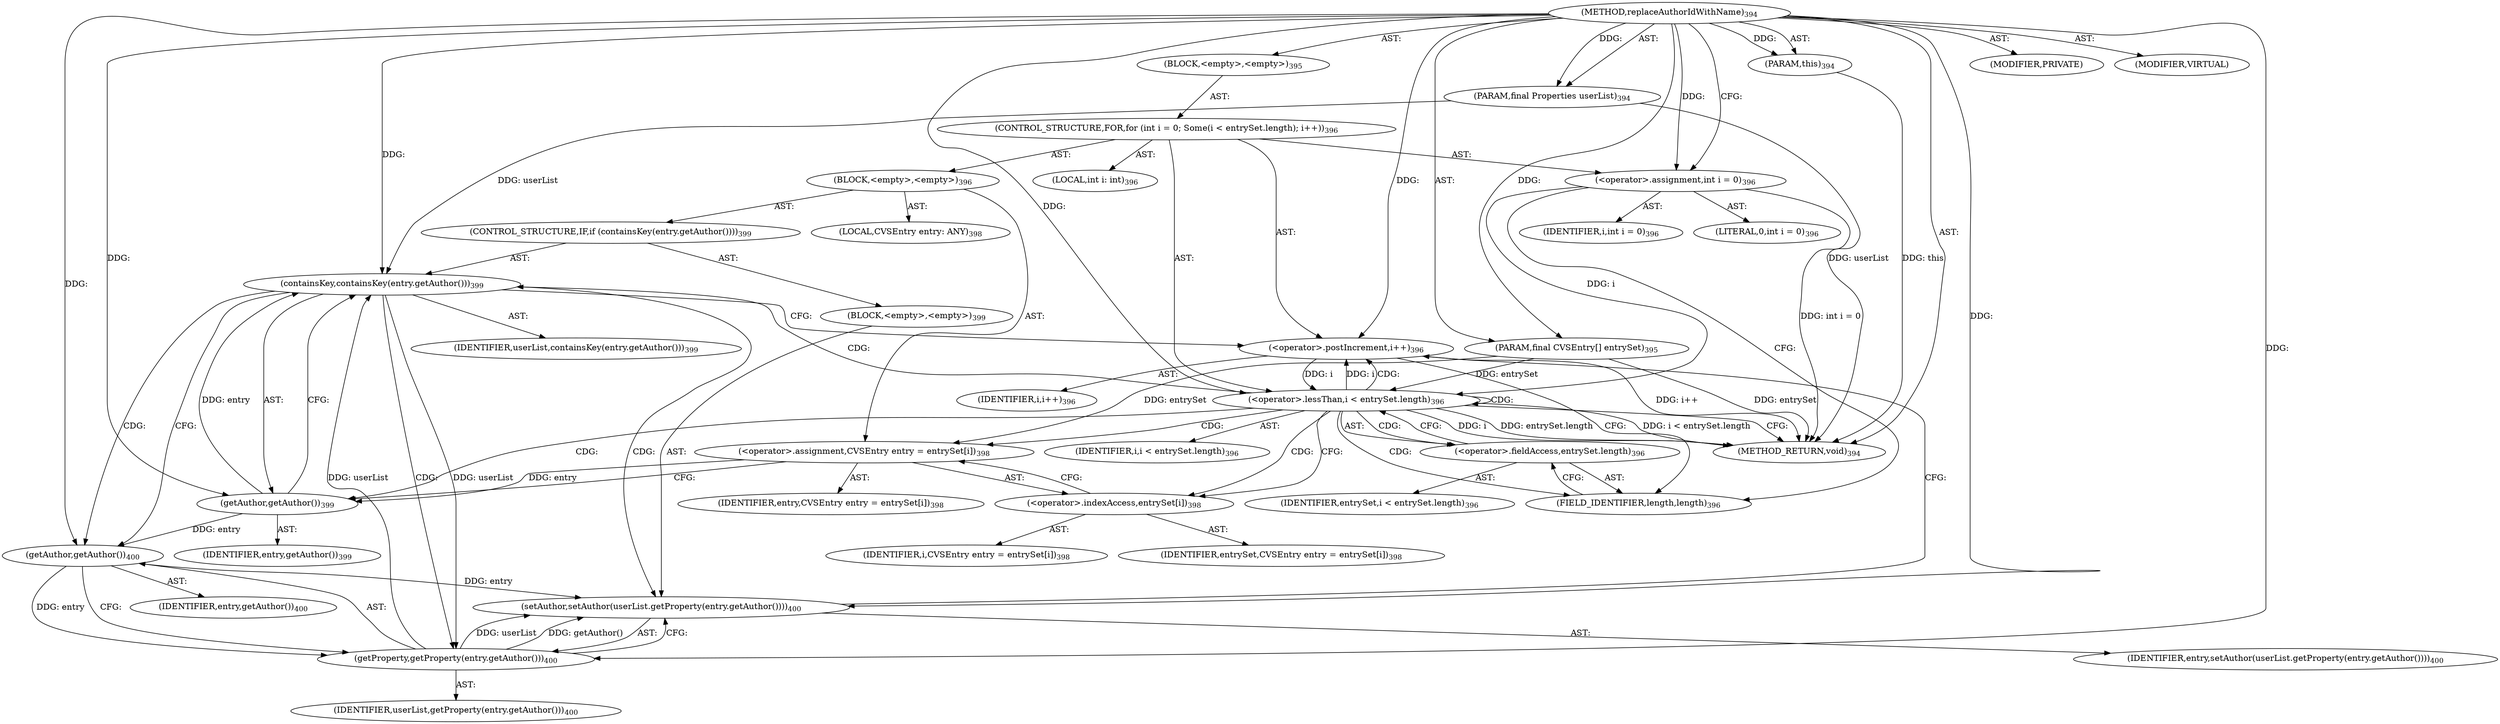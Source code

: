 digraph "replaceAuthorIdWithName" {  
"111669149708" [label = <(METHOD,replaceAuthorIdWithName)<SUB>394</SUB>> ]
"115964117015" [label = <(PARAM,this)<SUB>394</SUB>> ]
"115964117016" [label = <(PARAM,final Properties userList)<SUB>394</SUB>> ]
"115964117017" [label = <(PARAM,final CVSEntry[] entrySet)<SUB>395</SUB>> ]
"25769803817" [label = <(BLOCK,&lt;empty&gt;,&lt;empty&gt;)<SUB>395</SUB>> ]
"47244640279" [label = <(CONTROL_STRUCTURE,FOR,for (int i = 0; Some(i &lt; entrySet.length); i++))<SUB>396</SUB>> ]
"94489280548" [label = <(LOCAL,int i: int)<SUB>396</SUB>> ]
"30064771276" [label = <(&lt;operator&gt;.assignment,int i = 0)<SUB>396</SUB>> ]
"68719476911" [label = <(IDENTIFIER,i,int i = 0)<SUB>396</SUB>> ]
"90194313239" [label = <(LITERAL,0,int i = 0)<SUB>396</SUB>> ]
"30064771277" [label = <(&lt;operator&gt;.lessThan,i &lt; entrySet.length)<SUB>396</SUB>> ]
"68719476912" [label = <(IDENTIFIER,i,i &lt; entrySet.length)<SUB>396</SUB>> ]
"30064771278" [label = <(&lt;operator&gt;.fieldAccess,entrySet.length)<SUB>396</SUB>> ]
"68719476913" [label = <(IDENTIFIER,entrySet,i &lt; entrySet.length)<SUB>396</SUB>> ]
"55834574881" [label = <(FIELD_IDENTIFIER,length,length)<SUB>396</SUB>> ]
"30064771279" [label = <(&lt;operator&gt;.postIncrement,i++)<SUB>396</SUB>> ]
"68719476914" [label = <(IDENTIFIER,i,i++)<SUB>396</SUB>> ]
"25769803818" [label = <(BLOCK,&lt;empty&gt;,&lt;empty&gt;)<SUB>396</SUB>> ]
"94489280549" [label = <(LOCAL,CVSEntry entry: ANY)<SUB>398</SUB>> ]
"30064771280" [label = <(&lt;operator&gt;.assignment,CVSEntry entry = entrySet[i])<SUB>398</SUB>> ]
"68719476915" [label = <(IDENTIFIER,entry,CVSEntry entry = entrySet[i])<SUB>398</SUB>> ]
"30064771281" [label = <(&lt;operator&gt;.indexAccess,entrySet[i])<SUB>398</SUB>> ]
"68719476916" [label = <(IDENTIFIER,entrySet,CVSEntry entry = entrySet[i])<SUB>398</SUB>> ]
"68719476917" [label = <(IDENTIFIER,i,CVSEntry entry = entrySet[i])<SUB>398</SUB>> ]
"47244640280" [label = <(CONTROL_STRUCTURE,IF,if (containsKey(entry.getAuthor())))<SUB>399</SUB>> ]
"30064771282" [label = <(containsKey,containsKey(entry.getAuthor()))<SUB>399</SUB>> ]
"68719476918" [label = <(IDENTIFIER,userList,containsKey(entry.getAuthor()))<SUB>399</SUB>> ]
"30064771283" [label = <(getAuthor,getAuthor())<SUB>399</SUB>> ]
"68719476919" [label = <(IDENTIFIER,entry,getAuthor())<SUB>399</SUB>> ]
"25769803819" [label = <(BLOCK,&lt;empty&gt;,&lt;empty&gt;)<SUB>399</SUB>> ]
"30064771284" [label = <(setAuthor,setAuthor(userList.getProperty(entry.getAuthor())))<SUB>400</SUB>> ]
"68719476920" [label = <(IDENTIFIER,entry,setAuthor(userList.getProperty(entry.getAuthor())))<SUB>400</SUB>> ]
"30064771285" [label = <(getProperty,getProperty(entry.getAuthor()))<SUB>400</SUB>> ]
"68719476921" [label = <(IDENTIFIER,userList,getProperty(entry.getAuthor()))<SUB>400</SUB>> ]
"30064771286" [label = <(getAuthor,getAuthor())<SUB>400</SUB>> ]
"68719476922" [label = <(IDENTIFIER,entry,getAuthor())<SUB>400</SUB>> ]
"133143986207" [label = <(MODIFIER,PRIVATE)> ]
"133143986208" [label = <(MODIFIER,VIRTUAL)> ]
"128849018892" [label = <(METHOD_RETURN,void)<SUB>394</SUB>> ]
  "111669149708" -> "115964117015"  [ label = "AST: "] 
  "111669149708" -> "115964117016"  [ label = "AST: "] 
  "111669149708" -> "115964117017"  [ label = "AST: "] 
  "111669149708" -> "25769803817"  [ label = "AST: "] 
  "111669149708" -> "133143986207"  [ label = "AST: "] 
  "111669149708" -> "133143986208"  [ label = "AST: "] 
  "111669149708" -> "128849018892"  [ label = "AST: "] 
  "25769803817" -> "47244640279"  [ label = "AST: "] 
  "47244640279" -> "94489280548"  [ label = "AST: "] 
  "47244640279" -> "30064771276"  [ label = "AST: "] 
  "47244640279" -> "30064771277"  [ label = "AST: "] 
  "47244640279" -> "30064771279"  [ label = "AST: "] 
  "47244640279" -> "25769803818"  [ label = "AST: "] 
  "30064771276" -> "68719476911"  [ label = "AST: "] 
  "30064771276" -> "90194313239"  [ label = "AST: "] 
  "30064771277" -> "68719476912"  [ label = "AST: "] 
  "30064771277" -> "30064771278"  [ label = "AST: "] 
  "30064771278" -> "68719476913"  [ label = "AST: "] 
  "30064771278" -> "55834574881"  [ label = "AST: "] 
  "30064771279" -> "68719476914"  [ label = "AST: "] 
  "25769803818" -> "94489280549"  [ label = "AST: "] 
  "25769803818" -> "30064771280"  [ label = "AST: "] 
  "25769803818" -> "47244640280"  [ label = "AST: "] 
  "30064771280" -> "68719476915"  [ label = "AST: "] 
  "30064771280" -> "30064771281"  [ label = "AST: "] 
  "30064771281" -> "68719476916"  [ label = "AST: "] 
  "30064771281" -> "68719476917"  [ label = "AST: "] 
  "47244640280" -> "30064771282"  [ label = "AST: "] 
  "47244640280" -> "25769803819"  [ label = "AST: "] 
  "30064771282" -> "68719476918"  [ label = "AST: "] 
  "30064771282" -> "30064771283"  [ label = "AST: "] 
  "30064771283" -> "68719476919"  [ label = "AST: "] 
  "25769803819" -> "30064771284"  [ label = "AST: "] 
  "30064771284" -> "68719476920"  [ label = "AST: "] 
  "30064771284" -> "30064771285"  [ label = "AST: "] 
  "30064771285" -> "68719476921"  [ label = "AST: "] 
  "30064771285" -> "30064771286"  [ label = "AST: "] 
  "30064771286" -> "68719476922"  [ label = "AST: "] 
  "30064771276" -> "55834574881"  [ label = "CFG: "] 
  "30064771277" -> "128849018892"  [ label = "CFG: "] 
  "30064771277" -> "30064771281"  [ label = "CFG: "] 
  "30064771279" -> "55834574881"  [ label = "CFG: "] 
  "30064771278" -> "30064771277"  [ label = "CFG: "] 
  "30064771280" -> "30064771283"  [ label = "CFG: "] 
  "55834574881" -> "30064771278"  [ label = "CFG: "] 
  "30064771281" -> "30064771280"  [ label = "CFG: "] 
  "30064771282" -> "30064771286"  [ label = "CFG: "] 
  "30064771282" -> "30064771279"  [ label = "CFG: "] 
  "30064771283" -> "30064771282"  [ label = "CFG: "] 
  "30064771284" -> "30064771279"  [ label = "CFG: "] 
  "30064771285" -> "30064771284"  [ label = "CFG: "] 
  "30064771286" -> "30064771285"  [ label = "CFG: "] 
  "111669149708" -> "30064771276"  [ label = "CFG: "] 
  "115964117015" -> "128849018892"  [ label = "DDG: this"] 
  "115964117016" -> "128849018892"  [ label = "DDG: userList"] 
  "115964117017" -> "128849018892"  [ label = "DDG: entrySet"] 
  "30064771276" -> "128849018892"  [ label = "DDG: int i = 0"] 
  "30064771277" -> "128849018892"  [ label = "DDG: i"] 
  "30064771277" -> "128849018892"  [ label = "DDG: entrySet.length"] 
  "30064771277" -> "128849018892"  [ label = "DDG: i &lt; entrySet.length"] 
  "30064771279" -> "128849018892"  [ label = "DDG: i++"] 
  "111669149708" -> "115964117015"  [ label = "DDG: "] 
  "111669149708" -> "115964117016"  [ label = "DDG: "] 
  "111669149708" -> "115964117017"  [ label = "DDG: "] 
  "111669149708" -> "30064771276"  [ label = "DDG: "] 
  "30064771276" -> "30064771277"  [ label = "DDG: i"] 
  "30064771279" -> "30064771277"  [ label = "DDG: i"] 
  "111669149708" -> "30064771277"  [ label = "DDG: "] 
  "115964117017" -> "30064771277"  [ label = "DDG: entrySet"] 
  "30064771277" -> "30064771279"  [ label = "DDG: i"] 
  "111669149708" -> "30064771279"  [ label = "DDG: "] 
  "115964117017" -> "30064771280"  [ label = "DDG: entrySet"] 
  "115964117016" -> "30064771282"  [ label = "DDG: userList"] 
  "30064771285" -> "30064771282"  [ label = "DDG: userList"] 
  "111669149708" -> "30064771282"  [ label = "DDG: "] 
  "30064771283" -> "30064771282"  [ label = "DDG: entry"] 
  "30064771280" -> "30064771283"  [ label = "DDG: entry"] 
  "111669149708" -> "30064771283"  [ label = "DDG: "] 
  "30064771286" -> "30064771284"  [ label = "DDG: entry"] 
  "111669149708" -> "30064771284"  [ label = "DDG: "] 
  "30064771285" -> "30064771284"  [ label = "DDG: userList"] 
  "30064771285" -> "30064771284"  [ label = "DDG: getAuthor()"] 
  "30064771282" -> "30064771285"  [ label = "DDG: userList"] 
  "111669149708" -> "30064771285"  [ label = "DDG: "] 
  "30064771286" -> "30064771285"  [ label = "DDG: entry"] 
  "30064771283" -> "30064771286"  [ label = "DDG: entry"] 
  "111669149708" -> "30064771286"  [ label = "DDG: "] 
  "30064771277" -> "55834574881"  [ label = "CDG: "] 
  "30064771277" -> "30064771277"  [ label = "CDG: "] 
  "30064771277" -> "30064771278"  [ label = "CDG: "] 
  "30064771277" -> "30064771279"  [ label = "CDG: "] 
  "30064771277" -> "30064771280"  [ label = "CDG: "] 
  "30064771277" -> "30064771281"  [ label = "CDG: "] 
  "30064771277" -> "30064771282"  [ label = "CDG: "] 
  "30064771277" -> "30064771283"  [ label = "CDG: "] 
  "30064771282" -> "30064771284"  [ label = "CDG: "] 
  "30064771282" -> "30064771285"  [ label = "CDG: "] 
  "30064771282" -> "30064771286"  [ label = "CDG: "] 
}
